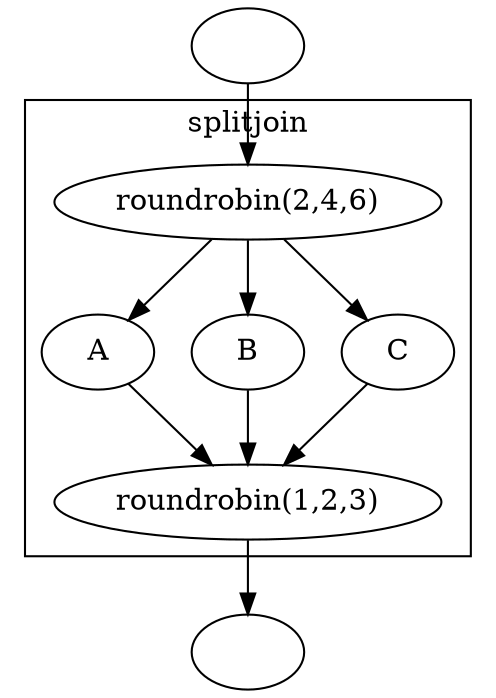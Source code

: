 digraph streamit {
 label="";
node2 [ label="" ]
subgraph cluster_node3 {
 label="splitjoin";
node4 [ label="roundrobin(2,4,6)" ]
node5 [ label="roundrobin(1,2,3)" ]
node6 [ label="A" ]
node4 -> node6
node6 -> node5
node7 [ label="B" ]
node4 -> node7
node7 -> node5
node8 [ label="C" ]
node4 -> node8
node8 -> node5
}
node2 -> node4
node9 [ label="" ]
node5 -> node9
}
